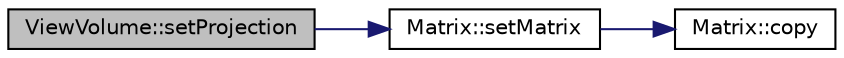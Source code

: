 digraph "ViewVolume::setProjection"
{
 // INTERACTIVE_SVG=YES
  edge [fontname="Helvetica",fontsize="10",labelfontname="Helvetica",labelfontsize="10"];
  node [fontname="Helvetica",fontsize="10",shape=record];
  rankdir="LR";
  Node1 [label="ViewVolume::setProjection",height=0.2,width=0.4,color="black", fillcolor="grey75", style="filled" fontcolor="black"];
  Node1 -> Node2 [color="midnightblue",fontsize="10",style="solid",fontname="Helvetica"];
  Node2 [label="Matrix::setMatrix",height=0.2,width=0.4,color="black", fillcolor="white", style="filled",URL="$class_matrix.html#a621e259acfbfd7e52affc7ad2fd1285e",tooltip="S et the matrix. "];
  Node2 -> Node3 [color="midnightblue",fontsize="10",style="solid",fontname="Helvetica"];
  Node3 [label="Matrix::copy",height=0.2,width=0.4,color="black", fillcolor="white", style="filled",URL="$class_matrix.html#abc14139462f67a2059b69bb2bc52a446",tooltip="Copys value from source to dest. "];
}
